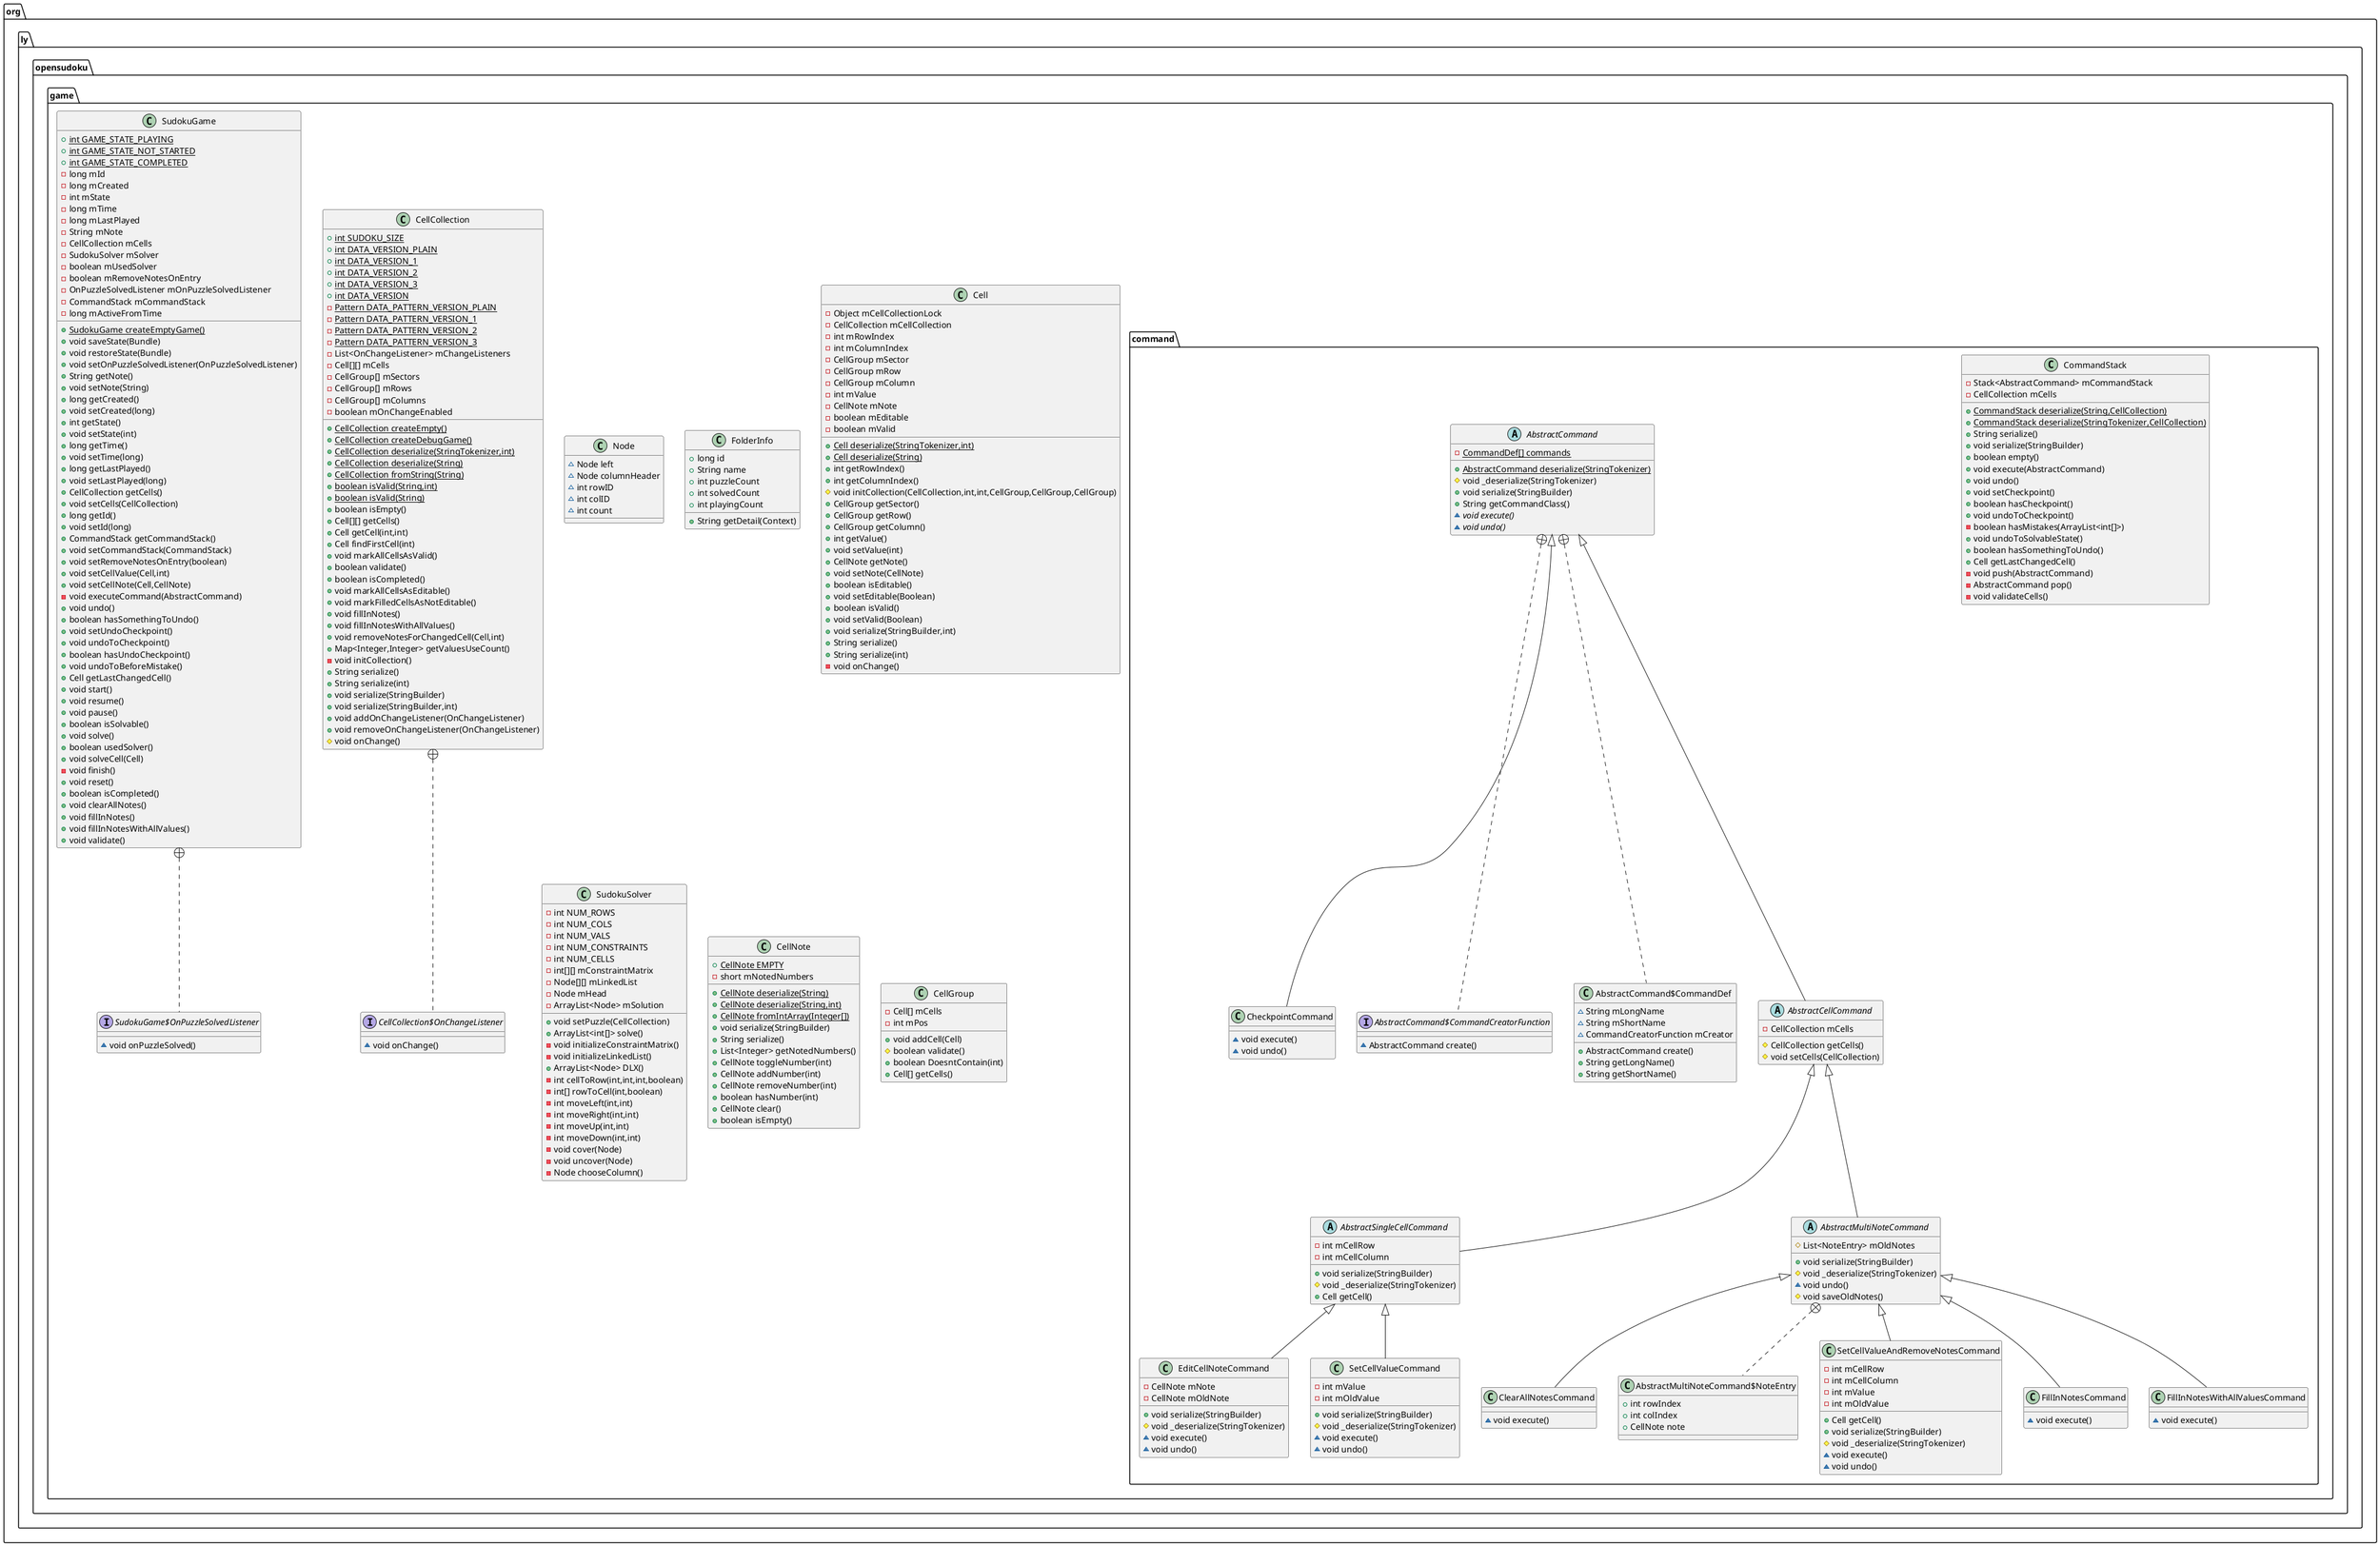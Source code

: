 @startuml
class org.ly.opensudoku.game.command.EditCellNoteCommand {
- CellNote mNote
- CellNote mOldNote
+ void serialize(StringBuilder)
# void _deserialize(StringTokenizer)
~ void execute()
~ void undo()
}
class org.ly.opensudoku.game.Node {
~ Node left
~ Node columnHeader
~ int rowID
~ int colID
~ int count
}
class org.ly.opensudoku.game.command.ClearAllNotesCommand {
~ void execute()
}
class org.ly.opensudoku.game.CellCollection {
+ {static} int SUDOKU_SIZE
+ {static} int DATA_VERSION_PLAIN
+ {static} int DATA_VERSION_1
+ {static} int DATA_VERSION_2
+ {static} int DATA_VERSION_3
+ {static} int DATA_VERSION
- {static} Pattern DATA_PATTERN_VERSION_PLAIN
- {static} Pattern DATA_PATTERN_VERSION_1
- {static} Pattern DATA_PATTERN_VERSION_2
- {static} Pattern DATA_PATTERN_VERSION_3
- List<OnChangeListener> mChangeListeners
- Cell[][] mCells
- CellGroup[] mSectors
- CellGroup[] mRows
- CellGroup[] mColumns
- boolean mOnChangeEnabled
+ {static} CellCollection createEmpty()
+ {static} CellCollection createDebugGame()
+ {static} CellCollection deserialize(StringTokenizer,int)
+ {static} CellCollection deserialize(String)
+ {static} CellCollection fromString(String)
+ {static} boolean isValid(String,int)
+ {static} boolean isValid(String)
+ boolean isEmpty()
+ Cell[][] getCells()
+ Cell getCell(int,int)
+ Cell findFirstCell(int)
+ void markAllCellsAsValid()
+ boolean validate()
+ boolean isCompleted()
+ void markAllCellsAsEditable()
+ void markFilledCellsAsNotEditable()
+ void fillInNotes()
+ void fillInNotesWithAllValues()
+ void removeNotesForChangedCell(Cell,int)
+ Map<Integer,Integer> getValuesUseCount()
- void initCollection()
+ String serialize()
+ String serialize(int)
+ void serialize(StringBuilder)
+ void serialize(StringBuilder,int)
+ void addOnChangeListener(OnChangeListener)
+ void removeOnChangeListener(OnChangeListener)
# void onChange()
}
interface org.ly.opensudoku.game.CellCollection$OnChangeListener {
~ void onChange()
}
class org.ly.opensudoku.game.FolderInfo {
+ long id
+ String name
+ int puzzleCount
+ int solvedCount
+ int playingCount
+ String getDetail(Context)
}
class org.ly.opensudoku.game.command.SetCellValueCommand {
- int mValue
- int mOldValue
+ void serialize(StringBuilder)
# void _deserialize(StringTokenizer)
~ void execute()
~ void undo()
}
abstract class org.ly.opensudoku.game.command.AbstractSingleCellCommand {
- int mCellRow
- int mCellColumn
+ void serialize(StringBuilder)
# void _deserialize(StringTokenizer)
+ Cell getCell()
}
class org.ly.opensudoku.game.Cell {
- Object mCellCollectionLock
- CellCollection mCellCollection
- int mRowIndex
- int mColumnIndex
- CellGroup mSector
- CellGroup mRow
- CellGroup mColumn
- int mValue
- CellNote mNote
- boolean mEditable
- boolean mValid
+ {static} Cell deserialize(StringTokenizer,int)
+ {static} Cell deserialize(String)
+ int getRowIndex()
+ int getColumnIndex()
# void initCollection(CellCollection,int,int,CellGroup,CellGroup,CellGroup)
+ CellGroup getSector()
+ CellGroup getRow()
+ CellGroup getColumn()
+ int getValue()
+ void setValue(int)
+ CellNote getNote()
+ void setNote(CellNote)
+ boolean isEditable()
+ void setEditable(Boolean)
+ boolean isValid()
+ void setValid(Boolean)
+ void serialize(StringBuilder,int)
+ String serialize()
+ String serialize(int)
- void onChange()
}
abstract class org.ly.opensudoku.game.command.AbstractMultiNoteCommand {
# List<NoteEntry> mOldNotes
+ void serialize(StringBuilder)
# void _deserialize(StringTokenizer)
~ void undo()
# void saveOldNotes()
}
class org.ly.opensudoku.game.command.AbstractMultiNoteCommand$NoteEntry {
+ int rowIndex
+ int colIndex
+ CellNote note
}
class org.ly.opensudoku.game.command.SetCellValueAndRemoveNotesCommand {
- int mCellRow
- int mCellColumn
- int mValue
- int mOldValue
+ Cell getCell()
+ void serialize(StringBuilder)
# void _deserialize(StringTokenizer)
~ void execute()
~ void undo()
}
class org.ly.opensudoku.game.SudokuGame {
+ {static} int GAME_STATE_PLAYING
+ {static} int GAME_STATE_NOT_STARTED
+ {static} int GAME_STATE_COMPLETED
- long mId
- long mCreated
- int mState
- long mTime
- long mLastPlayed
- String mNote
- CellCollection mCells
- SudokuSolver mSolver
- boolean mUsedSolver
- boolean mRemoveNotesOnEntry
- OnPuzzleSolvedListener mOnPuzzleSolvedListener
- CommandStack mCommandStack
- long mActiveFromTime
+ {static} SudokuGame createEmptyGame()
+ void saveState(Bundle)
+ void restoreState(Bundle)
+ void setOnPuzzleSolvedListener(OnPuzzleSolvedListener)
+ String getNote()
+ void setNote(String)
+ long getCreated()
+ void setCreated(long)
+ int getState()
+ void setState(int)
+ long getTime()
+ void setTime(long)
+ long getLastPlayed()
+ void setLastPlayed(long)
+ CellCollection getCells()
+ void setCells(CellCollection)
+ long getId()
+ void setId(long)
+ CommandStack getCommandStack()
+ void setCommandStack(CommandStack)
+ void setRemoveNotesOnEntry(boolean)
+ void setCellValue(Cell,int)
+ void setCellNote(Cell,CellNote)
- void executeCommand(AbstractCommand)
+ void undo()
+ boolean hasSomethingToUndo()
+ void setUndoCheckpoint()
+ void undoToCheckpoint()
+ boolean hasUndoCheckpoint()
+ void undoToBeforeMistake()
+ Cell getLastChangedCell()
+ void start()
+ void resume()
+ void pause()
+ boolean isSolvable()
+ void solve()
+ boolean usedSolver()
+ void solveCell(Cell)
- void finish()
+ void reset()
+ boolean isCompleted()
+ void clearAllNotes()
+ void fillInNotes()
+ void fillInNotesWithAllValues()
+ void validate()
}
interface org.ly.opensudoku.game.SudokuGame$OnPuzzleSolvedListener {
~ void onPuzzleSolved()
}
class org.ly.opensudoku.game.SudokuSolver {
- int NUM_ROWS
- int NUM_COLS
- int NUM_VALS
- int NUM_CONSTRAINTS
- int NUM_CELLS
- int[][] mConstraintMatrix
- Node[][] mLinkedList
- Node mHead
- ArrayList<Node> mSolution
+ void setPuzzle(CellCollection)
+ ArrayList<int[]> solve()
- void initializeConstraintMatrix()
- void initializeLinkedList()
+ ArrayList<Node> DLX()
- int cellToRow(int,int,int,boolean)
- int[] rowToCell(int,boolean)
- int moveLeft(int,int)
- int moveRight(int,int)
- int moveUp(int,int)
- int moveDown(int,int)
- void cover(Node)
- void uncover(Node)
- Node chooseColumn()
}
class org.ly.opensudoku.game.command.FillInNotesCommand {
~ void execute()
}
class org.ly.opensudoku.game.command.CommandStack {
- Stack<AbstractCommand> mCommandStack
- CellCollection mCells
+ {static} CommandStack deserialize(String,CellCollection)
+ {static} CommandStack deserialize(StringTokenizer,CellCollection)
+ String serialize()
+ void serialize(StringBuilder)
+ boolean empty()
+ void execute(AbstractCommand)
+ void undo()
+ void setCheckpoint()
+ boolean hasCheckpoint()
+ void undoToCheckpoint()
- boolean hasMistakes(ArrayList<int[]>)
+ void undoToSolvableState()
+ boolean hasSomethingToUndo()
+ Cell getLastChangedCell()
- void push(AbstractCommand)
- AbstractCommand pop()
- void validateCells()
}
class org.ly.opensudoku.game.CellNote {
+ {static} CellNote EMPTY
- short mNotedNumbers
+ {static} CellNote deserialize(String)
+ {static} CellNote deserialize(String,int)
+ {static} CellNote fromIntArray(Integer[])
+ void serialize(StringBuilder)
+ String serialize()
+ List<Integer> getNotedNumbers()
+ CellNote toggleNumber(int)
+ CellNote addNumber(int)
+ CellNote removeNumber(int)
+ boolean hasNumber(int)
+ CellNote clear()
+ boolean isEmpty()
}
class org.ly.opensudoku.game.command.CheckpointCommand {
~ void execute()
~ void undo()
}
class org.ly.opensudoku.game.CellGroup {
- Cell[] mCells
- int mPos
+ void addCell(Cell)
# boolean validate()
+ boolean DoesntContain(int)
+ Cell[] getCells()
}
class org.ly.opensudoku.game.command.FillInNotesWithAllValuesCommand {
~ void execute()
}
abstract class org.ly.opensudoku.game.command.AbstractCommand {
- {static} CommandDef[] commands
+ {static} AbstractCommand deserialize(StringTokenizer)
# void _deserialize(StringTokenizer)
+ void serialize(StringBuilder)
+ String getCommandClass()
~ {abstract}void execute()
~ {abstract}void undo()
}
interface org.ly.opensudoku.game.command.AbstractCommand$CommandCreatorFunction {
~ AbstractCommand create()
}
class org.ly.opensudoku.game.command.AbstractCommand$CommandDef {
~ String mLongName
~ String mShortName
~ CommandCreatorFunction mCreator
+ AbstractCommand create()
+ String getLongName()
+ String getShortName()
}
abstract class org.ly.opensudoku.game.command.AbstractCellCommand {
- CellCollection mCells
# CellCollection getCells()
# void setCells(CellCollection)
}


org.ly.opensudoku.game.command.AbstractSingleCellCommand <|-- org.ly.opensudoku.game.command.EditCellNoteCommand
org.ly.opensudoku.game.command.AbstractMultiNoteCommand <|-- org.ly.opensudoku.game.command.ClearAllNotesCommand
org.ly.opensudoku.game.CellCollection +.. org.ly.opensudoku.game.CellCollection$OnChangeListener
org.ly.opensudoku.game.command.AbstractSingleCellCommand <|-- org.ly.opensudoku.game.command.SetCellValueCommand
org.ly.opensudoku.game.command.AbstractCellCommand <|-- org.ly.opensudoku.game.command.AbstractSingleCellCommand
org.ly.opensudoku.game.command.AbstractCellCommand <|-- org.ly.opensudoku.game.command.AbstractMultiNoteCommand
org.ly.opensudoku.game.command.AbstractMultiNoteCommand +.. org.ly.opensudoku.game.command.AbstractMultiNoteCommand$NoteEntry
org.ly.opensudoku.game.command.AbstractMultiNoteCommand <|-- org.ly.opensudoku.game.command.SetCellValueAndRemoveNotesCommand
org.ly.opensudoku.game.SudokuGame +.. org.ly.opensudoku.game.SudokuGame$OnPuzzleSolvedListener
org.ly.opensudoku.game.command.AbstractMultiNoteCommand <|-- org.ly.opensudoku.game.command.FillInNotesCommand
org.ly.opensudoku.game.command.AbstractCommand <|-- org.ly.opensudoku.game.command.CheckpointCommand
org.ly.opensudoku.game.command.AbstractMultiNoteCommand <|-- org.ly.opensudoku.game.command.FillInNotesWithAllValuesCommand
org.ly.opensudoku.game.command.AbstractCommand +.. org.ly.opensudoku.game.command.AbstractCommand$CommandCreatorFunction
org.ly.opensudoku.game.command.AbstractCommand +.. org.ly.opensudoku.game.command.AbstractCommand$CommandDef
org.ly.opensudoku.game.command.AbstractCommand <|-- org.ly.opensudoku.game.command.AbstractCellCommand
@enduml
